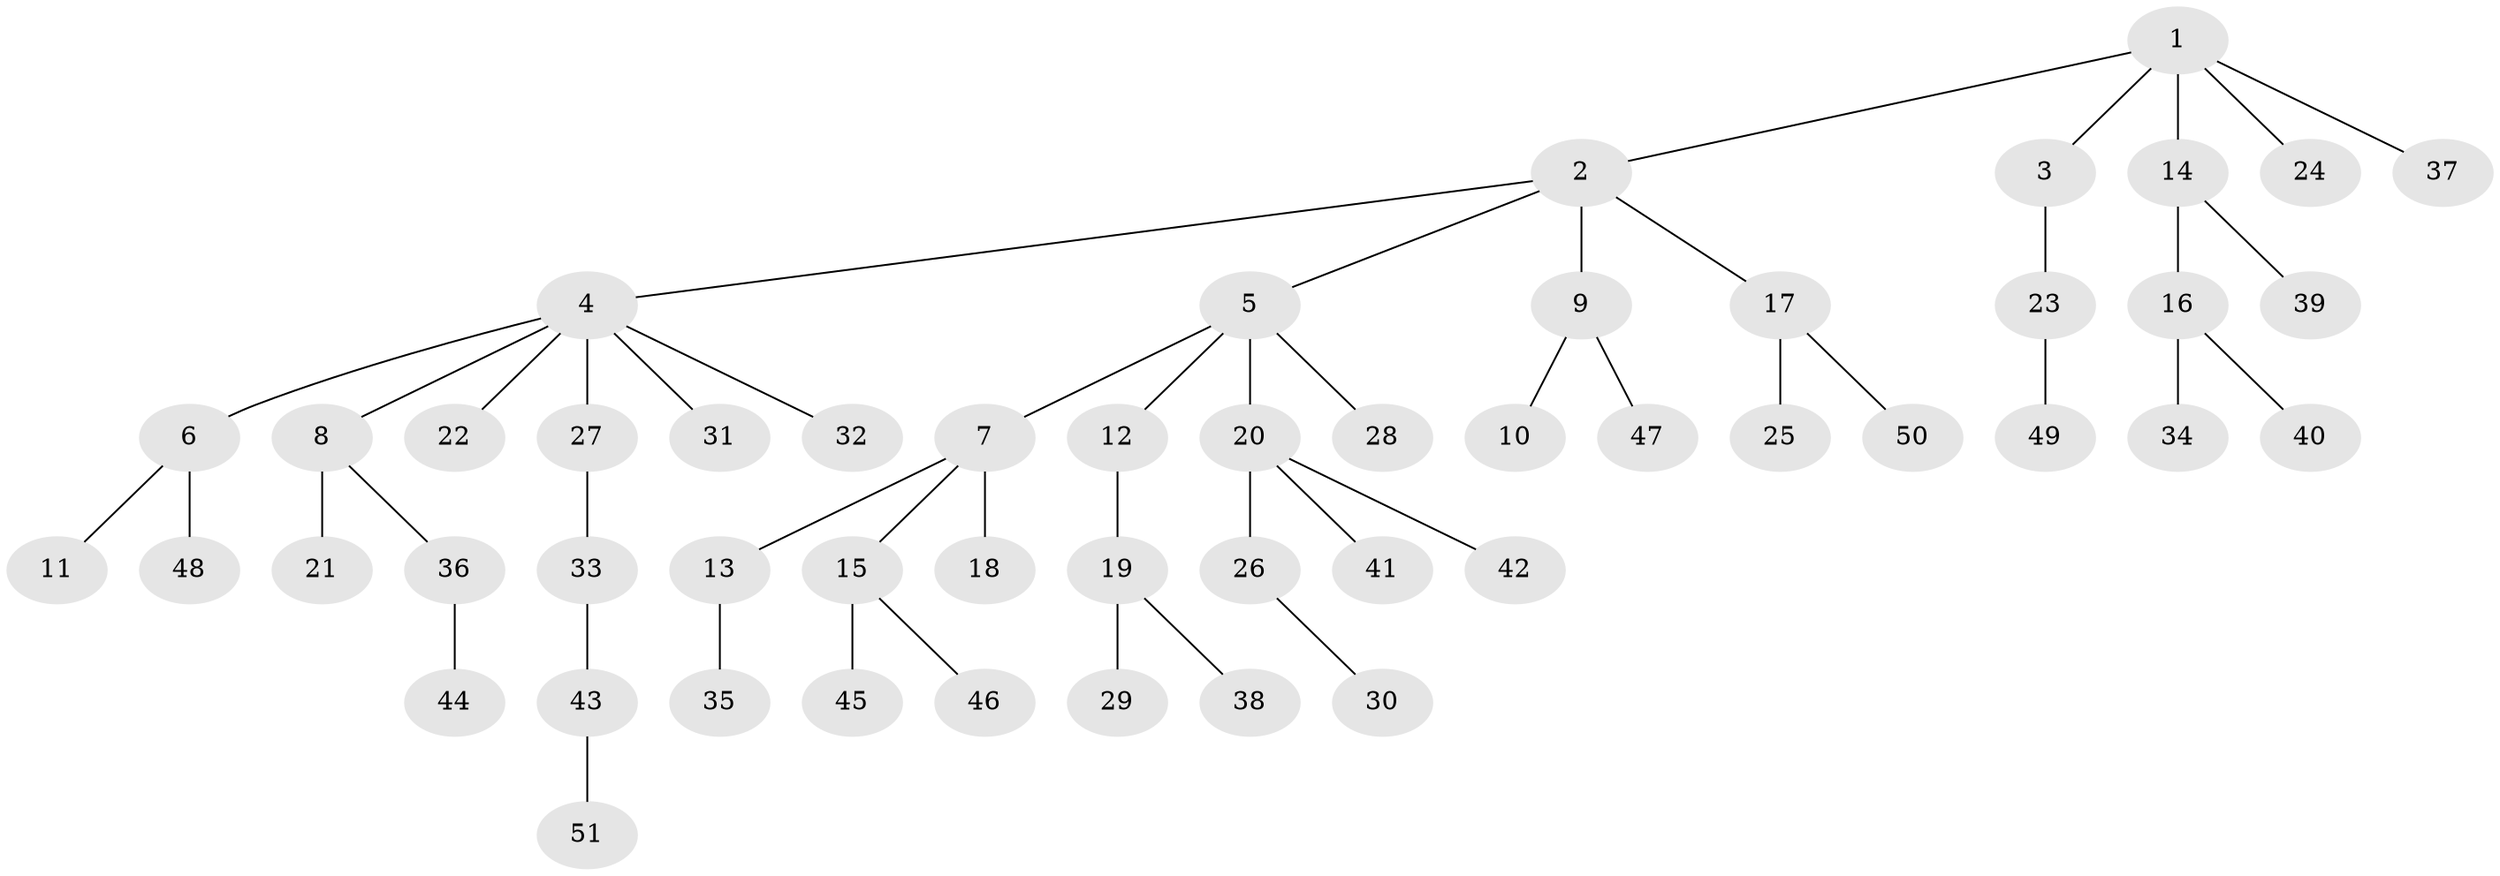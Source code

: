 // Generated by graph-tools (version 1.1) at 2025/02/03/09/25 03:02:29]
// undirected, 51 vertices, 50 edges
graph export_dot {
graph [start="1"]
  node [color=gray90,style=filled];
  1;
  2;
  3;
  4;
  5;
  6;
  7;
  8;
  9;
  10;
  11;
  12;
  13;
  14;
  15;
  16;
  17;
  18;
  19;
  20;
  21;
  22;
  23;
  24;
  25;
  26;
  27;
  28;
  29;
  30;
  31;
  32;
  33;
  34;
  35;
  36;
  37;
  38;
  39;
  40;
  41;
  42;
  43;
  44;
  45;
  46;
  47;
  48;
  49;
  50;
  51;
  1 -- 2;
  1 -- 3;
  1 -- 14;
  1 -- 24;
  1 -- 37;
  2 -- 4;
  2 -- 5;
  2 -- 9;
  2 -- 17;
  3 -- 23;
  4 -- 6;
  4 -- 8;
  4 -- 22;
  4 -- 27;
  4 -- 31;
  4 -- 32;
  5 -- 7;
  5 -- 12;
  5 -- 20;
  5 -- 28;
  6 -- 11;
  6 -- 48;
  7 -- 13;
  7 -- 15;
  7 -- 18;
  8 -- 21;
  8 -- 36;
  9 -- 10;
  9 -- 47;
  12 -- 19;
  13 -- 35;
  14 -- 16;
  14 -- 39;
  15 -- 45;
  15 -- 46;
  16 -- 34;
  16 -- 40;
  17 -- 25;
  17 -- 50;
  19 -- 29;
  19 -- 38;
  20 -- 26;
  20 -- 41;
  20 -- 42;
  23 -- 49;
  26 -- 30;
  27 -- 33;
  33 -- 43;
  36 -- 44;
  43 -- 51;
}
